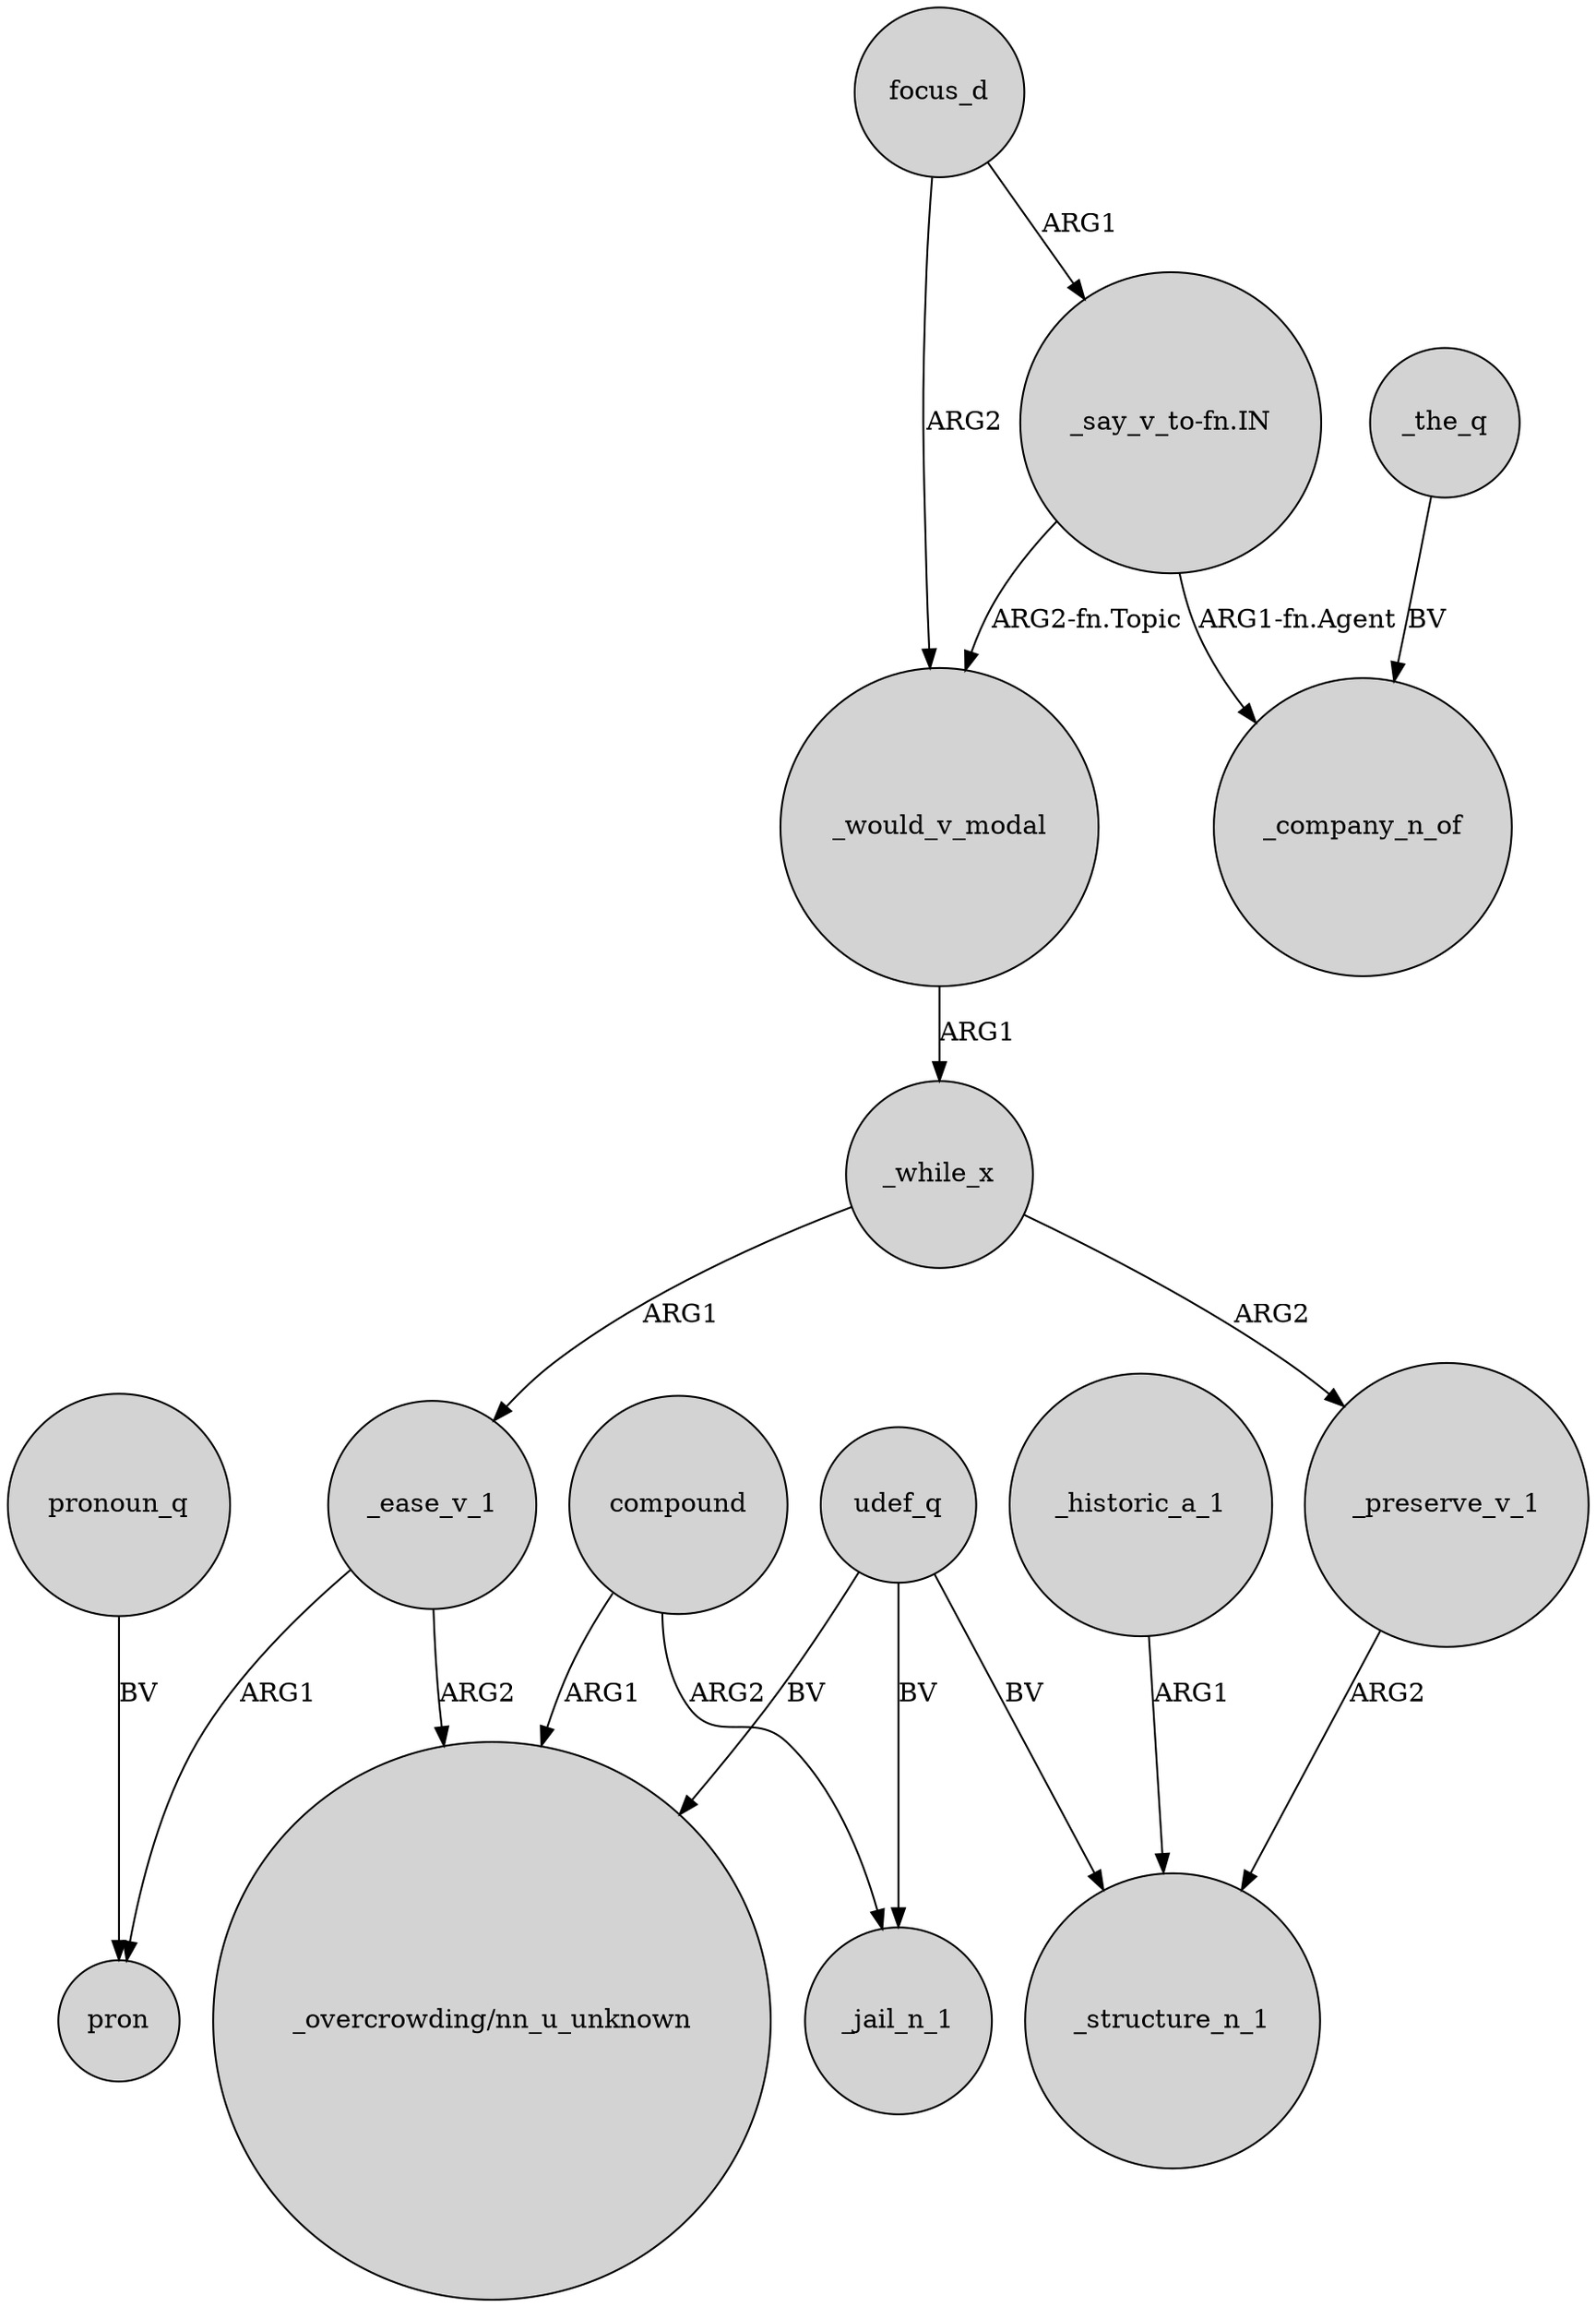 digraph {
	node [shape=circle style=filled]
	"_say_v_to-fn.IN" -> _would_v_modal [label="ARG2-fn.Topic"]
	_historic_a_1 -> _structure_n_1 [label=ARG1]
	udef_q -> _structure_n_1 [label=BV]
	focus_d -> _would_v_modal [label=ARG2]
	udef_q -> _jail_n_1 [label=BV]
	"_say_v_to-fn.IN" -> _company_n_of [label="ARG1-fn.Agent"]
	_ease_v_1 -> pron [label=ARG1]
	compound -> _jail_n_1 [label=ARG2]
	_ease_v_1 -> "_overcrowding/nn_u_unknown" [label=ARG2]
	_while_x -> _ease_v_1 [label=ARG1]
	compound -> "_overcrowding/nn_u_unknown" [label=ARG1]
	_while_x -> _preserve_v_1 [label=ARG2]
	udef_q -> "_overcrowding/nn_u_unknown" [label=BV]
	_preserve_v_1 -> _structure_n_1 [label=ARG2]
	_the_q -> _company_n_of [label=BV]
	_would_v_modal -> _while_x [label=ARG1]
	focus_d -> "_say_v_to-fn.IN" [label=ARG1]
	pronoun_q -> pron [label=BV]
}
